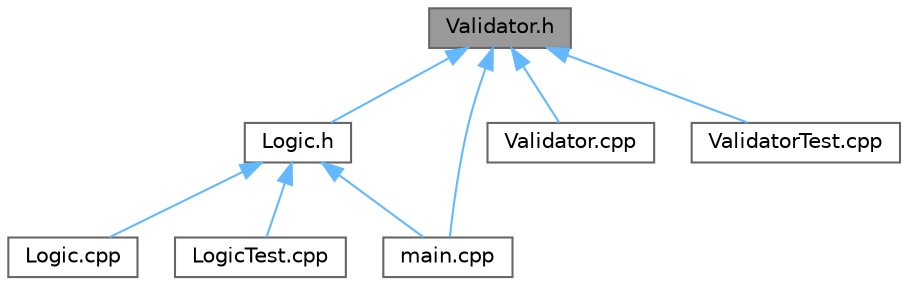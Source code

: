 digraph "Validator.h"
{
 // LATEX_PDF_SIZE
  bgcolor="transparent";
  edge [fontname=Helvetica,fontsize=10,labelfontname=Helvetica,labelfontsize=10];
  node [fontname=Helvetica,fontsize=10,shape=box,height=0.2,width=0.4];
  Node1 [id="Node000001",label="Validator.h",height=0.2,width=0.4,color="gray40", fillcolor="grey60", style="filled", fontcolor="black",tooltip="Collection of functions for checking validity of data."];
  Node1 -> Node2 [id="edge1_Node000001_Node000002",dir="back",color="steelblue1",style="solid",tooltip=" "];
  Node2 [id="Node000002",label="Logic.h",height=0.2,width=0.4,color="grey40", fillcolor="white", style="filled",URL="$_logic_8h.html",tooltip="A helper class for main.cpp Handles task such as displaying menu, converting of data types,..."];
  Node2 -> Node3 [id="edge2_Node000002_Node000003",dir="back",color="steelblue1",style="solid",tooltip=" "];
  Node3 [id="Node000003",label="Logic.cpp",height=0.2,width=0.4,color="grey40", fillcolor="white", style="filled",URL="$_logic_8cpp.html",tooltip="cpp file for Logic.h"];
  Node2 -> Node4 [id="edge3_Node000002_Node000004",dir="back",color="steelblue1",style="solid",tooltip=" "];
  Node4 [id="Node000004",label="LogicTest.cpp",height=0.2,width=0.4,color="grey40", fillcolor="white", style="filled",URL="$_logic_test_8cpp.html",tooltip="Unit Test for Logic class."];
  Node2 -> Node5 [id="edge4_Node000002_Node000005",dir="back",color="steelblue1",style="solid",tooltip=" "];
  Node5 [id="Node000005",label="main.cpp",height=0.2,width=0.4,color="grey40", fillcolor="white", style="filled",URL="$main_8cpp.html",tooltip="Controls the cin and cout of the program, the logic of the program."];
  Node1 -> Node6 [id="edge5_Node000001_Node000006",dir="back",color="steelblue1",style="solid",tooltip=" "];
  Node6 [id="Node000006",label="Validator.cpp",height=0.2,width=0.4,color="grey40", fillcolor="white", style="filled",URL="$_validator_8cpp.html",tooltip=".CPP file for validator class"];
  Node1 -> Node7 [id="edge6_Node000001_Node000007",dir="back",color="steelblue1",style="solid",tooltip=" "];
  Node7 [id="Node000007",label="ValidatorTest.cpp",height=0.2,width=0.4,color="grey40", fillcolor="white", style="filled",URL="$_validator_test_8cpp.html",tooltip="Unit Test for Validator.h."];
  Node1 -> Node5 [id="edge7_Node000001_Node000005",dir="back",color="steelblue1",style="solid",tooltip=" "];
}

